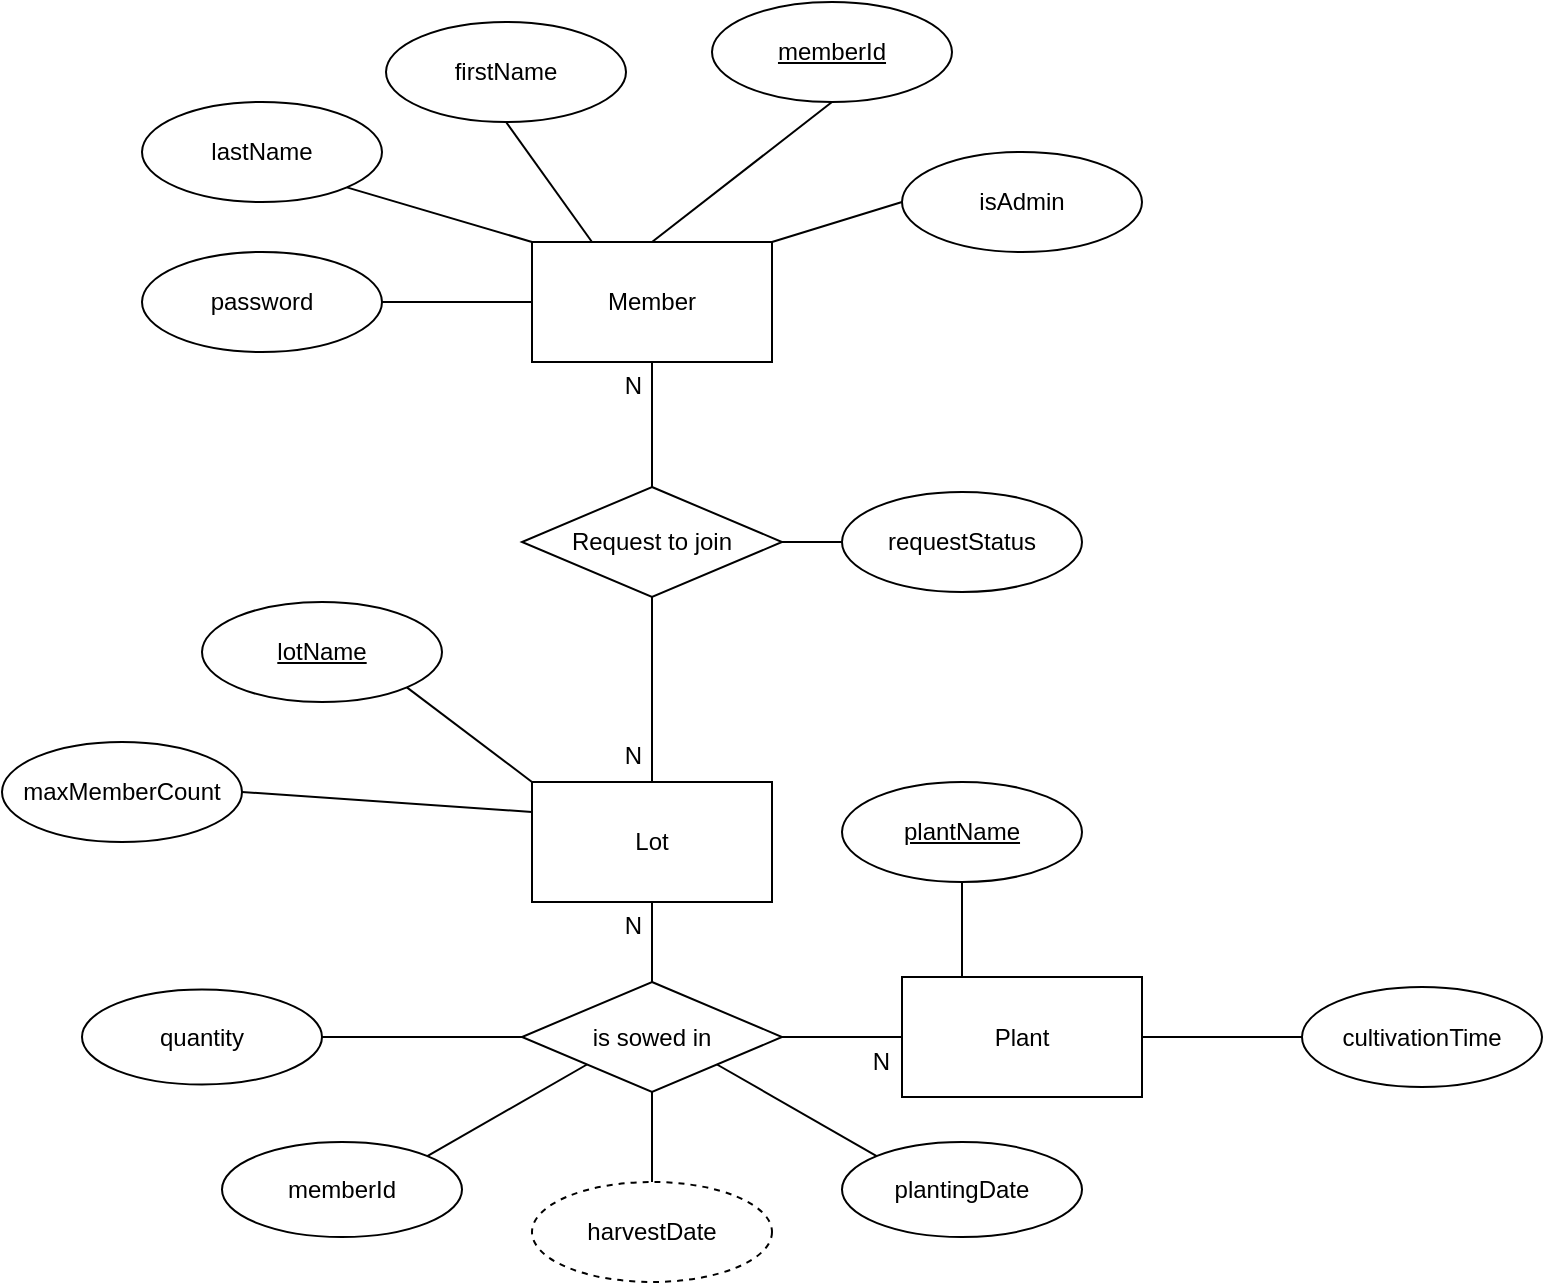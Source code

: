 <mxfile version="13.7.7" type="device"><diagram id="Uc8VK3i2A48nLQR22ZNU" name="Page-1"><mxGraphModel dx="1674" dy="901" grid="1" gridSize="10" guides="1" tooltips="1" connect="1" arrows="1" fold="1" page="1" pageScale="1" pageWidth="850" pageHeight="1100" math="0" shadow="0"><root><mxCell id="0"/><mxCell id="1" parent="0"/><mxCell id="M0D7PEFoZM5E9hoBKQoD-1" value="Member" style="rounded=0;whiteSpace=wrap;html=1;" parent="1" vertex="1"><mxGeometry x="95" y="130" width="120" height="60" as="geometry"/></mxCell><mxCell id="M0D7PEFoZM5E9hoBKQoD-2" value="firstName" style="ellipse;whiteSpace=wrap;html=1;" parent="1" vertex="1"><mxGeometry x="22" y="20" width="120" height="50" as="geometry"/></mxCell><mxCell id="M0D7PEFoZM5E9hoBKQoD-3" value="lastName" style="ellipse;whiteSpace=wrap;html=1;" parent="1" vertex="1"><mxGeometry x="-100" y="60" width="120" height="50" as="geometry"/></mxCell><mxCell id="M0D7PEFoZM5E9hoBKQoD-4" value="&lt;u&gt;memberId&lt;/u&gt;" style="ellipse;whiteSpace=wrap;html=1;" parent="1" vertex="1"><mxGeometry x="185" y="10" width="120" height="50" as="geometry"/></mxCell><mxCell id="M0D7PEFoZM5E9hoBKQoD-5" value="password" style="ellipse;whiteSpace=wrap;html=1;" parent="1" vertex="1"><mxGeometry x="-100" y="135" width="120" height="50" as="geometry"/></mxCell><mxCell id="M0D7PEFoZM5E9hoBKQoD-6" value="" style="endArrow=none;html=1;entryX=0;entryY=0.5;entryDx=0;entryDy=0;exitX=1;exitY=0.5;exitDx=0;exitDy=0;" parent="1" source="M0D7PEFoZM5E9hoBKQoD-5" target="M0D7PEFoZM5E9hoBKQoD-1" edge="1"><mxGeometry width="50" height="50" relative="1" as="geometry"><mxPoint x="50" y="210" as="sourcePoint"/><mxPoint x="70" y="110" as="targetPoint"/></mxGeometry></mxCell><mxCell id="M0D7PEFoZM5E9hoBKQoD-7" value="" style="endArrow=none;html=1;entryX=0;entryY=0;entryDx=0;entryDy=0;exitX=1;exitY=1;exitDx=0;exitDy=0;" parent="1" source="M0D7PEFoZM5E9hoBKQoD-3" target="M0D7PEFoZM5E9hoBKQoD-1" edge="1"><mxGeometry width="50" height="50" relative="1" as="geometry"><mxPoint x="20" y="84.5" as="sourcePoint"/><mxPoint x="210" y="84.5" as="targetPoint"/></mxGeometry></mxCell><mxCell id="M0D7PEFoZM5E9hoBKQoD-8" value="" style="endArrow=none;html=1;entryX=0.25;entryY=0;entryDx=0;entryDy=0;exitX=0.5;exitY=1;exitDx=0;exitDy=0;" parent="1" source="M0D7PEFoZM5E9hoBKQoD-2" target="M0D7PEFoZM5E9hoBKQoD-1" edge="1"><mxGeometry width="50" height="50" relative="1" as="geometry"><mxPoint x="140" y="50" as="sourcePoint"/><mxPoint x="330" y="95.5" as="targetPoint"/></mxGeometry></mxCell><mxCell id="M0D7PEFoZM5E9hoBKQoD-9" value="" style="endArrow=none;html=1;entryX=0.5;entryY=0;entryDx=0;entryDy=0;exitX=0.5;exitY=1;exitDx=0;exitDy=0;" parent="1" source="M0D7PEFoZM5E9hoBKQoD-4" target="M0D7PEFoZM5E9hoBKQoD-1" edge="1"><mxGeometry width="50" height="50" relative="1" as="geometry"><mxPoint x="390" y="60" as="sourcePoint"/><mxPoint x="230" y="150" as="targetPoint"/></mxGeometry></mxCell><mxCell id="M0D7PEFoZM5E9hoBKQoD-10" value="isAdmin" style="ellipse;whiteSpace=wrap;html=1;" parent="1" vertex="1"><mxGeometry x="280" y="85" width="120" height="50" as="geometry"/></mxCell><mxCell id="M0D7PEFoZM5E9hoBKQoD-11" value="" style="endArrow=none;html=1;entryX=1;entryY=0;entryDx=0;entryDy=0;exitX=0;exitY=0.5;exitDx=0;exitDy=0;" parent="1" source="M0D7PEFoZM5E9hoBKQoD-10" target="M0D7PEFoZM5E9hoBKQoD-1" edge="1"><mxGeometry width="50" height="50" relative="1" as="geometry"><mxPoint x="255" y="70" as="sourcePoint"/><mxPoint x="160" y="130" as="targetPoint"/></mxGeometry></mxCell><mxCell id="M0D7PEFoZM5E9hoBKQoD-12" value="Lot" style="rounded=0;whiteSpace=wrap;html=1;" parent="1" vertex="1"><mxGeometry x="95" y="400" width="120" height="60" as="geometry"/></mxCell><mxCell id="M0D7PEFoZM5E9hoBKQoD-13" value="&lt;u&gt;lotName&lt;/u&gt;" style="ellipse;whiteSpace=wrap;html=1;" parent="1" vertex="1"><mxGeometry x="-70" y="310" width="120" height="50" as="geometry"/></mxCell><mxCell id="M0D7PEFoZM5E9hoBKQoD-14" value="maxMemberCount" style="ellipse;whiteSpace=wrap;html=1;" parent="1" vertex="1"><mxGeometry x="-170" y="380" width="120" height="50" as="geometry"/></mxCell><mxCell id="M0D7PEFoZM5E9hoBKQoD-16" value="" style="endArrow=none;html=1;exitX=1;exitY=0.5;exitDx=0;exitDy=0;entryX=0;entryY=0.25;entryDx=0;entryDy=0;" parent="1" source="M0D7PEFoZM5E9hoBKQoD-14" target="M0D7PEFoZM5E9hoBKQoD-12" edge="1"><mxGeometry width="50" height="50" relative="1" as="geometry"><mxPoint x="375" y="390" as="sourcePoint"/><mxPoint x="425" y="340" as="targetPoint"/></mxGeometry></mxCell><mxCell id="M0D7PEFoZM5E9hoBKQoD-18" value="" style="endArrow=none;html=1;entryX=1;entryY=1;entryDx=0;entryDy=0;exitX=0;exitY=0;exitDx=0;exitDy=0;" parent="1" source="M0D7PEFoZM5E9hoBKQoD-12" target="M0D7PEFoZM5E9hoBKQoD-13" edge="1"><mxGeometry width="50" height="50" relative="1" as="geometry"><mxPoint x="80" y="430" as="sourcePoint"/><mxPoint x="130" y="380" as="targetPoint"/></mxGeometry></mxCell><mxCell id="M0D7PEFoZM5E9hoBKQoD-19" value="Plant" style="rounded=0;whiteSpace=wrap;html=1;" parent="1" vertex="1"><mxGeometry x="280" y="497.5" width="120" height="60" as="geometry"/></mxCell><mxCell id="M0D7PEFoZM5E9hoBKQoD-29" value="Request to join" style="rhombus;whiteSpace=wrap;html=1;" parent="1" vertex="1"><mxGeometry x="90" y="252.5" width="130" height="55" as="geometry"/></mxCell><mxCell id="M0D7PEFoZM5E9hoBKQoD-30" value="&lt;u&gt;plantName&lt;/u&gt;" style="ellipse;whiteSpace=wrap;html=1;" parent="1" vertex="1"><mxGeometry x="250" y="400" width="120" height="50" as="geometry"/></mxCell><mxCell id="M0D7PEFoZM5E9hoBKQoD-31" value="" style="endArrow=none;html=1;entryX=0.5;entryY=1;entryDx=0;entryDy=0;exitX=0.25;exitY=0;exitDx=0;exitDy=0;" parent="1" source="M0D7PEFoZM5E9hoBKQoD-19" target="M0D7PEFoZM5E9hoBKQoD-30" edge="1"><mxGeometry width="50" height="50" relative="1" as="geometry"><mxPoint x="400" y="495" as="sourcePoint"/><mxPoint x="450" y="445" as="targetPoint"/></mxGeometry></mxCell><mxCell id="M0D7PEFoZM5E9hoBKQoD-32" value="cultivationTime" style="ellipse;whiteSpace=wrap;html=1;" parent="1" vertex="1"><mxGeometry x="480" y="502.5" width="120" height="50" as="geometry"/></mxCell><mxCell id="M0D7PEFoZM5E9hoBKQoD-33" value="" style="endArrow=none;html=1;exitX=1;exitY=0.5;exitDx=0;exitDy=0;entryX=0;entryY=0.5;entryDx=0;entryDy=0;" parent="1" source="M0D7PEFoZM5E9hoBKQoD-19" target="M0D7PEFoZM5E9hoBKQoD-32" edge="1"><mxGeometry width="50" height="50" relative="1" as="geometry"><mxPoint x="560" y="615" as="sourcePoint"/><mxPoint x="610" y="565" as="targetPoint"/></mxGeometry></mxCell><mxCell id="M0D7PEFoZM5E9hoBKQoD-34" value="is sowed in" style="rhombus;whiteSpace=wrap;html=1;" parent="1" vertex="1"><mxGeometry x="90" y="500" width="130" height="55" as="geometry"/></mxCell><mxCell id="M0D7PEFoZM5E9hoBKQoD-40" value="" style="endArrow=none;html=1;exitX=0.5;exitY=1;exitDx=0;exitDy=0;entryX=0.5;entryY=0;entryDx=0;entryDy=0;" parent="1" source="M0D7PEFoZM5E9hoBKQoD-34" target="M0D7PEFoZM5E9hoBKQoD-51" edge="1"><mxGeometry width="50" height="50" relative="1" as="geometry"><mxPoint x="150" y="570" as="sourcePoint"/><mxPoint x="145" y="595" as="targetPoint"/></mxGeometry></mxCell><mxCell id="M0D7PEFoZM5E9hoBKQoD-42" value="quantity" style="ellipse;whiteSpace=wrap;html=1;" parent="1" vertex="1"><mxGeometry x="-130" y="503.75" width="120" height="47.5" as="geometry"/></mxCell><mxCell id="M0D7PEFoZM5E9hoBKQoD-43" value="memberId" style="ellipse;whiteSpace=wrap;html=1;" parent="1" vertex="1"><mxGeometry x="-60" y="580" width="120" height="47.5" as="geometry"/></mxCell><mxCell id="M0D7PEFoZM5E9hoBKQoD-46" value="" style="endArrow=none;html=1;exitX=1;exitY=0.5;exitDx=0;exitDy=0;entryX=0;entryY=0.5;entryDx=0;entryDy=0;" parent="1" source="M0D7PEFoZM5E9hoBKQoD-42" target="M0D7PEFoZM5E9hoBKQoD-34" edge="1"><mxGeometry width="50" height="50" relative="1" as="geometry"><mxPoint x="30" y="580" as="sourcePoint"/><mxPoint x="80" y="530" as="targetPoint"/></mxGeometry></mxCell><mxCell id="M0D7PEFoZM5E9hoBKQoD-47" value="" style="endArrow=none;html=1;exitX=1;exitY=0;exitDx=0;exitDy=0;entryX=0;entryY=1;entryDx=0;entryDy=0;" parent="1" source="M0D7PEFoZM5E9hoBKQoD-43" target="M0D7PEFoZM5E9hoBKQoD-34" edge="1"><mxGeometry width="50" height="50" relative="1" as="geometry"><mxPoint x="60" y="610" as="sourcePoint"/><mxPoint x="110" y="560" as="targetPoint"/></mxGeometry></mxCell><mxCell id="M0D7PEFoZM5E9hoBKQoD-51" value="harvestDate" style="ellipse;whiteSpace=wrap;html=1;align=center;dashed=1;" parent="1" vertex="1"><mxGeometry x="95" y="600" width="120" height="50" as="geometry"/></mxCell><mxCell id="M0D7PEFoZM5E9hoBKQoD-53" value="plantingDate" style="ellipse;whiteSpace=wrap;html=1;" parent="1" vertex="1"><mxGeometry x="250" y="580" width="120" height="47.5" as="geometry"/></mxCell><mxCell id="M0D7PEFoZM5E9hoBKQoD-55" value="" style="endArrow=none;html=1;entryX=1;entryY=1;entryDx=0;entryDy=0;exitX=0;exitY=0;exitDx=0;exitDy=0;" parent="1" source="M0D7PEFoZM5E9hoBKQoD-53" target="M0D7PEFoZM5E9hoBKQoD-34" edge="1"><mxGeometry width="50" height="50" relative="1" as="geometry"><mxPoint x="230" y="610" as="sourcePoint"/><mxPoint x="280" y="560" as="targetPoint"/></mxGeometry></mxCell><mxCell id="M0D7PEFoZM5E9hoBKQoD-74" value="" style="endArrow=none;html=1;rounded=0;exitX=0.5;exitY=0;exitDx=0;exitDy=0;entryX=0.5;entryY=1;entryDx=0;entryDy=0;" parent="1" source="M0D7PEFoZM5E9hoBKQoD-29" target="M0D7PEFoZM5E9hoBKQoD-1" edge="1"><mxGeometry relative="1" as="geometry"><mxPoint x="220" y="230" as="sourcePoint"/><mxPoint x="380" y="230" as="targetPoint"/></mxGeometry></mxCell><mxCell id="M0D7PEFoZM5E9hoBKQoD-75" value="N" style="resizable=0;html=1;align=right;verticalAlign=bottom;" parent="M0D7PEFoZM5E9hoBKQoD-74" connectable="0" vertex="1"><mxGeometry x="1" relative="1" as="geometry"><mxPoint x="-5" y="20" as="offset"/></mxGeometry></mxCell><mxCell id="M0D7PEFoZM5E9hoBKQoD-76" value="" style="endArrow=none;html=1;rounded=0;entryX=0.5;entryY=0;entryDx=0;entryDy=0;exitX=0.5;exitY=1;exitDx=0;exitDy=0;" parent="1" source="M0D7PEFoZM5E9hoBKQoD-29" target="M0D7PEFoZM5E9hoBKQoD-12" edge="1"><mxGeometry relative="1" as="geometry"><mxPoint x="150" y="300" as="sourcePoint"/><mxPoint x="160" y="320" as="targetPoint"/></mxGeometry></mxCell><mxCell id="M0D7PEFoZM5E9hoBKQoD-77" value="N" style="resizable=0;html=1;align=right;verticalAlign=bottom;" parent="M0D7PEFoZM5E9hoBKQoD-76" connectable="0" vertex="1"><mxGeometry x="1" relative="1" as="geometry"><mxPoint x="-5" y="-5" as="offset"/></mxGeometry></mxCell><mxCell id="M0D7PEFoZM5E9hoBKQoD-79" value="" style="endArrow=none;html=1;rounded=0;exitX=0.5;exitY=0;exitDx=0;exitDy=0;entryX=0.5;entryY=1;entryDx=0;entryDy=0;" parent="1" source="M0D7PEFoZM5E9hoBKQoD-34" target="M0D7PEFoZM5E9hoBKQoD-12" edge="1"><mxGeometry relative="1" as="geometry"><mxPoint x="180" y="480" as="sourcePoint"/><mxPoint x="340" y="480" as="targetPoint"/></mxGeometry></mxCell><mxCell id="M0D7PEFoZM5E9hoBKQoD-80" value="N" style="resizable=0;html=1;align=right;verticalAlign=bottom;" parent="M0D7PEFoZM5E9hoBKQoD-79" connectable="0" vertex="1"><mxGeometry x="1" relative="1" as="geometry"><mxPoint x="-5" y="20" as="offset"/></mxGeometry></mxCell><mxCell id="M0D7PEFoZM5E9hoBKQoD-81" value="" style="endArrow=none;html=1;rounded=0;exitX=1;exitY=0.5;exitDx=0;exitDy=0;entryX=0;entryY=0.5;entryDx=0;entryDy=0;" parent="1" source="M0D7PEFoZM5E9hoBKQoD-34" target="M0D7PEFoZM5E9hoBKQoD-19" edge="1"><mxGeometry relative="1" as="geometry"><mxPoint x="230" y="480" as="sourcePoint"/><mxPoint x="390" y="480" as="targetPoint"/></mxGeometry></mxCell><mxCell id="M0D7PEFoZM5E9hoBKQoD-82" value="N" style="resizable=0;html=1;align=right;verticalAlign=bottom;" parent="M0D7PEFoZM5E9hoBKQoD-81" connectable="0" vertex="1"><mxGeometry x="1" relative="1" as="geometry"><mxPoint x="-6" y="20.5" as="offset"/></mxGeometry></mxCell><mxCell id="M0D7PEFoZM5E9hoBKQoD-84" value="requestStatus" style="ellipse;whiteSpace=wrap;html=1;" parent="1" vertex="1"><mxGeometry x="250" y="255" width="120" height="50" as="geometry"/></mxCell><mxCell id="M0D7PEFoZM5E9hoBKQoD-85" value="" style="endArrow=none;html=1;rounded=0;exitX=1;exitY=0.5;exitDx=0;exitDy=0;entryX=0;entryY=0.5;entryDx=0;entryDy=0;" parent="1" source="M0D7PEFoZM5E9hoBKQoD-29" target="M0D7PEFoZM5E9hoBKQoD-84" edge="1"><mxGeometry relative="1" as="geometry"><mxPoint x="370" y="340" as="sourcePoint"/><mxPoint x="530" y="340" as="targetPoint"/></mxGeometry></mxCell></root></mxGraphModel></diagram></mxfile>